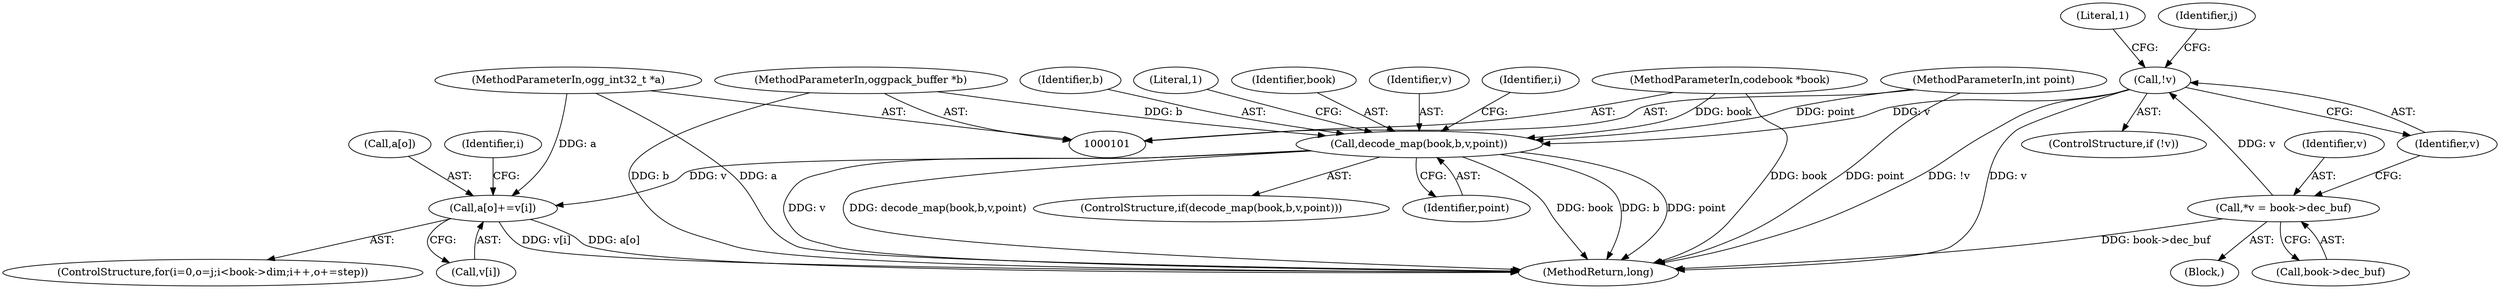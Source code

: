 digraph "0_Android_eeb4e45d5683f88488c083ecf142dc89bc3f0b47_6@array" {
"1000176" [label="(Call,a[o]+=v[i])"];
"1000149" [label="(Call,decode_map(book,b,v,point))"];
"1000102" [label="(MethodParameterIn,codebook *book)"];
"1000104" [label="(MethodParameterIn,oggpack_buffer *b)"];
"1000133" [label="(Call,!v)"];
"1000124" [label="(Call,*v = book->dec_buf)"];
"1000106" [label="(MethodParameterIn,int point)"];
"1000103" [label="(MethodParameterIn,ogg_int32_t *a)"];
"1000125" [label="(Identifier,v)"];
"1000102" [label="(MethodParameterIn,codebook *book)"];
"1000106" [label="(MethodParameterIn,int point)"];
"1000151" [label="(Identifier,b)"];
"1000157" [label="(ControlStructure,for(i=0,o=j;i<book->dim;i++,o+=step))"];
"1000114" [label="(Block,)"];
"1000180" [label="(Call,v[i])"];
"1000124" [label="(Call,*v = book->dec_buf)"];
"1000133" [label="(Call,!v)"];
"1000137" [label="(Literal,1)"];
"1000176" [label="(Call,a[o]+=v[i])"];
"1000156" [label="(Literal,1)"];
"1000150" [label="(Identifier,book)"];
"1000152" [label="(Identifier,v)"];
"1000149" [label="(Call,decode_map(book,b,v,point))"];
"1000172" [label="(Identifier,i)"];
"1000185" [label="(MethodReturn,long)"];
"1000134" [label="(Identifier,v)"];
"1000177" [label="(Call,a[o])"];
"1000148" [label="(ControlStructure,if(decode_map(book,b,v,point)))"];
"1000103" [label="(MethodParameterIn,ogg_int32_t *a)"];
"1000160" [label="(Identifier,i)"];
"1000126" [label="(Call,book->dec_buf)"];
"1000104" [label="(MethodParameterIn,oggpack_buffer *b)"];
"1000132" [label="(ControlStructure,if (!v))"];
"1000153" [label="(Identifier,point)"];
"1000140" [label="(Identifier,j)"];
"1000176" -> "1000157"  [label="AST: "];
"1000176" -> "1000180"  [label="CFG: "];
"1000177" -> "1000176"  [label="AST: "];
"1000180" -> "1000176"  [label="AST: "];
"1000172" -> "1000176"  [label="CFG: "];
"1000176" -> "1000185"  [label="DDG: v[i]"];
"1000176" -> "1000185"  [label="DDG: a[o]"];
"1000149" -> "1000176"  [label="DDG: v"];
"1000103" -> "1000176"  [label="DDG: a"];
"1000149" -> "1000148"  [label="AST: "];
"1000149" -> "1000153"  [label="CFG: "];
"1000150" -> "1000149"  [label="AST: "];
"1000151" -> "1000149"  [label="AST: "];
"1000152" -> "1000149"  [label="AST: "];
"1000153" -> "1000149"  [label="AST: "];
"1000156" -> "1000149"  [label="CFG: "];
"1000160" -> "1000149"  [label="CFG: "];
"1000149" -> "1000185"  [label="DDG: b"];
"1000149" -> "1000185"  [label="DDG: point"];
"1000149" -> "1000185"  [label="DDG: v"];
"1000149" -> "1000185"  [label="DDG: decode_map(book,b,v,point)"];
"1000149" -> "1000185"  [label="DDG: book"];
"1000102" -> "1000149"  [label="DDG: book"];
"1000104" -> "1000149"  [label="DDG: b"];
"1000133" -> "1000149"  [label="DDG: v"];
"1000106" -> "1000149"  [label="DDG: point"];
"1000102" -> "1000101"  [label="AST: "];
"1000102" -> "1000185"  [label="DDG: book"];
"1000104" -> "1000101"  [label="AST: "];
"1000104" -> "1000185"  [label="DDG: b"];
"1000133" -> "1000132"  [label="AST: "];
"1000133" -> "1000134"  [label="CFG: "];
"1000134" -> "1000133"  [label="AST: "];
"1000137" -> "1000133"  [label="CFG: "];
"1000140" -> "1000133"  [label="CFG: "];
"1000133" -> "1000185"  [label="DDG: v"];
"1000133" -> "1000185"  [label="DDG: !v"];
"1000124" -> "1000133"  [label="DDG: v"];
"1000124" -> "1000114"  [label="AST: "];
"1000124" -> "1000126"  [label="CFG: "];
"1000125" -> "1000124"  [label="AST: "];
"1000126" -> "1000124"  [label="AST: "];
"1000134" -> "1000124"  [label="CFG: "];
"1000124" -> "1000185"  [label="DDG: book->dec_buf"];
"1000106" -> "1000101"  [label="AST: "];
"1000106" -> "1000185"  [label="DDG: point"];
"1000103" -> "1000101"  [label="AST: "];
"1000103" -> "1000185"  [label="DDG: a"];
}
